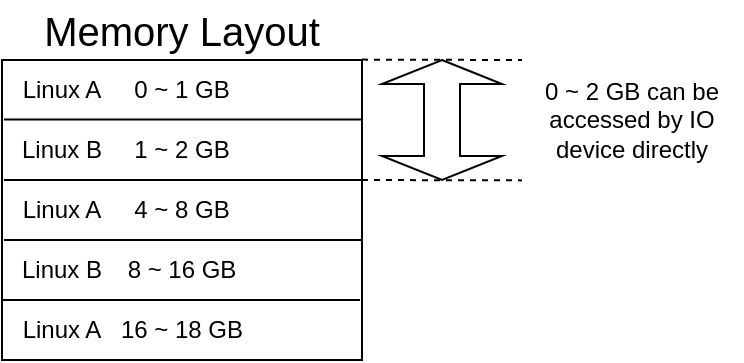 <mxfile version="28.2.7">
  <diagram name="第 1 页" id="qhN7miFrTIp3A3xxmaxs">
    <mxGraphModel dx="679" dy="367" grid="1" gridSize="10" guides="1" tooltips="1" connect="1" arrows="1" fold="1" page="1" pageScale="1" pageWidth="2339" pageHeight="3300" math="0" shadow="0">
      <root>
        <mxCell id="0" />
        <mxCell id="1" parent="0" />
        <mxCell id="9WwuOF5j7Q6B2M_Bv8Pl-17" value="" style="rounded=0;whiteSpace=wrap;html=1;fillColor=none;" vertex="1" parent="1">
          <mxGeometry x="960" y="320" width="180" height="150" as="geometry" />
        </mxCell>
        <mxCell id="9WwuOF5j7Q6B2M_Bv8Pl-19" value="Memory Layout" style="text;html=1;whiteSpace=wrap;strokeColor=none;fillColor=none;align=center;verticalAlign=middle;rounded=0;fontFamily=Helvetica;fontSize=20;fontColor=default;" vertex="1" parent="1">
          <mxGeometry x="975" y="290" width="150" height="30" as="geometry" />
        </mxCell>
        <mxCell id="9WwuOF5j7Q6B2M_Bv8Pl-23" value="0 ~ 1 GB" style="text;html=1;whiteSpace=wrap;strokeColor=none;fillColor=none;align=center;verticalAlign=middle;rounded=0;fontFamily=Helvetica;fontSize=12;fontColor=default;" vertex="1" parent="1">
          <mxGeometry x="1020" y="320" width="60" height="30" as="geometry" />
        </mxCell>
        <mxCell id="9WwuOF5j7Q6B2M_Bv8Pl-25" value="" style="endArrow=none;html=1;rounded=0;fontFamily=Helvetica;fontSize=12;fontColor=default;entryX=0.995;entryY=0.099;entryDx=0;entryDy=0;entryPerimeter=0;" edge="1" parent="1">
          <mxGeometry width="50" height="50" relative="1" as="geometry">
            <mxPoint x="961" y="380" as="sourcePoint" />
            <mxPoint x="1140" y="380" as="targetPoint" />
          </mxGeometry>
        </mxCell>
        <mxCell id="9WwuOF5j7Q6B2M_Bv8Pl-26" value="1 ~ 2 GB" style="text;html=1;whiteSpace=wrap;strokeColor=none;fillColor=none;align=center;verticalAlign=middle;rounded=0;fontFamily=Helvetica;fontSize=12;fontColor=default;" vertex="1" parent="1">
          <mxGeometry x="1020" y="350" width="60" height="30" as="geometry" />
        </mxCell>
        <mxCell id="9WwuOF5j7Q6B2M_Bv8Pl-27" value="4 ~ 8 GB" style="text;html=1;whiteSpace=wrap;strokeColor=none;fillColor=none;align=center;verticalAlign=middle;rounded=0;fontFamily=Helvetica;fontSize=12;fontColor=default;" vertex="1" parent="1">
          <mxGeometry x="1020" y="380" width="60" height="30" as="geometry" />
        </mxCell>
        <mxCell id="9WwuOF5j7Q6B2M_Bv8Pl-28" value="" style="endArrow=none;html=1;rounded=0;fontFamily=Helvetica;fontSize=12;fontColor=default;entryX=0.995;entryY=0.099;entryDx=0;entryDy=0;entryPerimeter=0;" edge="1" parent="1">
          <mxGeometry width="50" height="50" relative="1" as="geometry">
            <mxPoint x="961" y="410" as="sourcePoint" />
            <mxPoint x="1140" y="410" as="targetPoint" />
          </mxGeometry>
        </mxCell>
        <mxCell id="9WwuOF5j7Q6B2M_Bv8Pl-29" value="8 ~ 16 GB" style="text;html=1;whiteSpace=wrap;strokeColor=none;fillColor=none;align=center;verticalAlign=middle;rounded=0;fontFamily=Helvetica;fontSize=12;fontColor=default;" vertex="1" parent="1">
          <mxGeometry x="1020" y="410" width="60" height="30" as="geometry" />
        </mxCell>
        <mxCell id="9WwuOF5j7Q6B2M_Bv8Pl-30" value="" style="endArrow=none;html=1;rounded=0;fontFamily=Helvetica;fontSize=12;fontColor=default;entryX=0.995;entryY=0.099;entryDx=0;entryDy=0;entryPerimeter=0;" edge="1" parent="1">
          <mxGeometry width="50" height="50" relative="1" as="geometry">
            <mxPoint x="960" y="440" as="sourcePoint" />
            <mxPoint x="1139" y="440" as="targetPoint" />
          </mxGeometry>
        </mxCell>
        <mxCell id="9WwuOF5j7Q6B2M_Bv8Pl-31" value="16 ~ 18 GB" style="text;html=1;whiteSpace=wrap;strokeColor=none;fillColor=none;align=center;verticalAlign=middle;rounded=0;fontFamily=Helvetica;fontSize=12;fontColor=default;" vertex="1" parent="1">
          <mxGeometry x="1010" y="440" width="80" height="30" as="geometry" />
        </mxCell>
        <mxCell id="9WwuOF5j7Q6B2M_Bv8Pl-33" value="" style="endArrow=none;html=1;rounded=0;fontFamily=Helvetica;fontSize=12;fontColor=default;entryX=0.995;entryY=0.099;entryDx=0;entryDy=0;entryPerimeter=0;" edge="1" parent="1">
          <mxGeometry width="50" height="50" relative="1" as="geometry">
            <mxPoint x="961" y="349.72" as="sourcePoint" />
            <mxPoint x="1140" y="349.72" as="targetPoint" />
          </mxGeometry>
        </mxCell>
        <mxCell id="9WwuOF5j7Q6B2M_Bv8Pl-34" value="Linux A" style="text;html=1;whiteSpace=wrap;strokeColor=none;fillColor=none;align=center;verticalAlign=middle;rounded=0;fontFamily=Helvetica;fontSize=12;fontColor=default;" vertex="1" parent="1">
          <mxGeometry x="960" y="320" width="60" height="30" as="geometry" />
        </mxCell>
        <mxCell id="9WwuOF5j7Q6B2M_Bv8Pl-35" value="Linux A" style="text;html=1;whiteSpace=wrap;strokeColor=none;fillColor=none;align=center;verticalAlign=middle;rounded=0;fontFamily=Helvetica;fontSize=12;fontColor=default;" vertex="1" parent="1">
          <mxGeometry x="960" y="380" width="60" height="30" as="geometry" />
        </mxCell>
        <mxCell id="9WwuOF5j7Q6B2M_Bv8Pl-36" value="Linux A" style="text;html=1;whiteSpace=wrap;strokeColor=none;fillColor=none;align=center;verticalAlign=middle;rounded=0;fontFamily=Helvetica;fontSize=12;fontColor=default;" vertex="1" parent="1">
          <mxGeometry x="960" y="440" width="60" height="30" as="geometry" />
        </mxCell>
        <mxCell id="9WwuOF5j7Q6B2M_Bv8Pl-37" value="Linux B" style="text;html=1;whiteSpace=wrap;strokeColor=none;fillColor=none;align=center;verticalAlign=middle;rounded=0;fontFamily=Helvetica;fontSize=12;fontColor=default;" vertex="1" parent="1">
          <mxGeometry x="960" y="350" width="60" height="30" as="geometry" />
        </mxCell>
        <mxCell id="9WwuOF5j7Q6B2M_Bv8Pl-38" value="Linux B" style="text;html=1;whiteSpace=wrap;strokeColor=none;fillColor=none;align=center;verticalAlign=middle;rounded=0;fontFamily=Helvetica;fontSize=12;fontColor=default;" vertex="1" parent="1">
          <mxGeometry x="960" y="410" width="60" height="30" as="geometry" />
        </mxCell>
        <mxCell id="9WwuOF5j7Q6B2M_Bv8Pl-42" value="" style="shape=doubleArrow;direction=south;whiteSpace=wrap;html=1;rounded=0;strokeColor=default;align=center;verticalAlign=middle;fontFamily=Helvetica;fontSize=12;fontColor=default;fillColor=none;" vertex="1" parent="1">
          <mxGeometry x="1150" y="320" width="60" height="60" as="geometry" />
        </mxCell>
        <mxCell id="9WwuOF5j7Q6B2M_Bv8Pl-43" value="" style="endArrow=none;html=1;rounded=0;fontFamily=Helvetica;fontSize=12;fontColor=default;dashed=1;" edge="1" parent="1">
          <mxGeometry width="50" height="50" relative="1" as="geometry">
            <mxPoint x="1140" y="319.81" as="sourcePoint" />
            <mxPoint x="1220" y="320" as="targetPoint" />
          </mxGeometry>
        </mxCell>
        <mxCell id="9WwuOF5j7Q6B2M_Bv8Pl-44" value="" style="endArrow=none;html=1;rounded=0;fontFamily=Helvetica;fontSize=12;fontColor=default;dashed=1;" edge="1" parent="1">
          <mxGeometry width="50" height="50" relative="1" as="geometry">
            <mxPoint x="1140" y="380" as="sourcePoint" />
            <mxPoint x="1220" y="380.19" as="targetPoint" />
          </mxGeometry>
        </mxCell>
        <mxCell id="9WwuOF5j7Q6B2M_Bv8Pl-45" value="0 ~ 2 GB can be accessed by IO device directly" style="text;html=1;whiteSpace=wrap;strokeColor=none;fillColor=none;align=center;verticalAlign=middle;rounded=0;fontFamily=Helvetica;fontSize=12;fontColor=default;" vertex="1" parent="1">
          <mxGeometry x="1220" y="320" width="110" height="60" as="geometry" />
        </mxCell>
      </root>
    </mxGraphModel>
  </diagram>
</mxfile>
